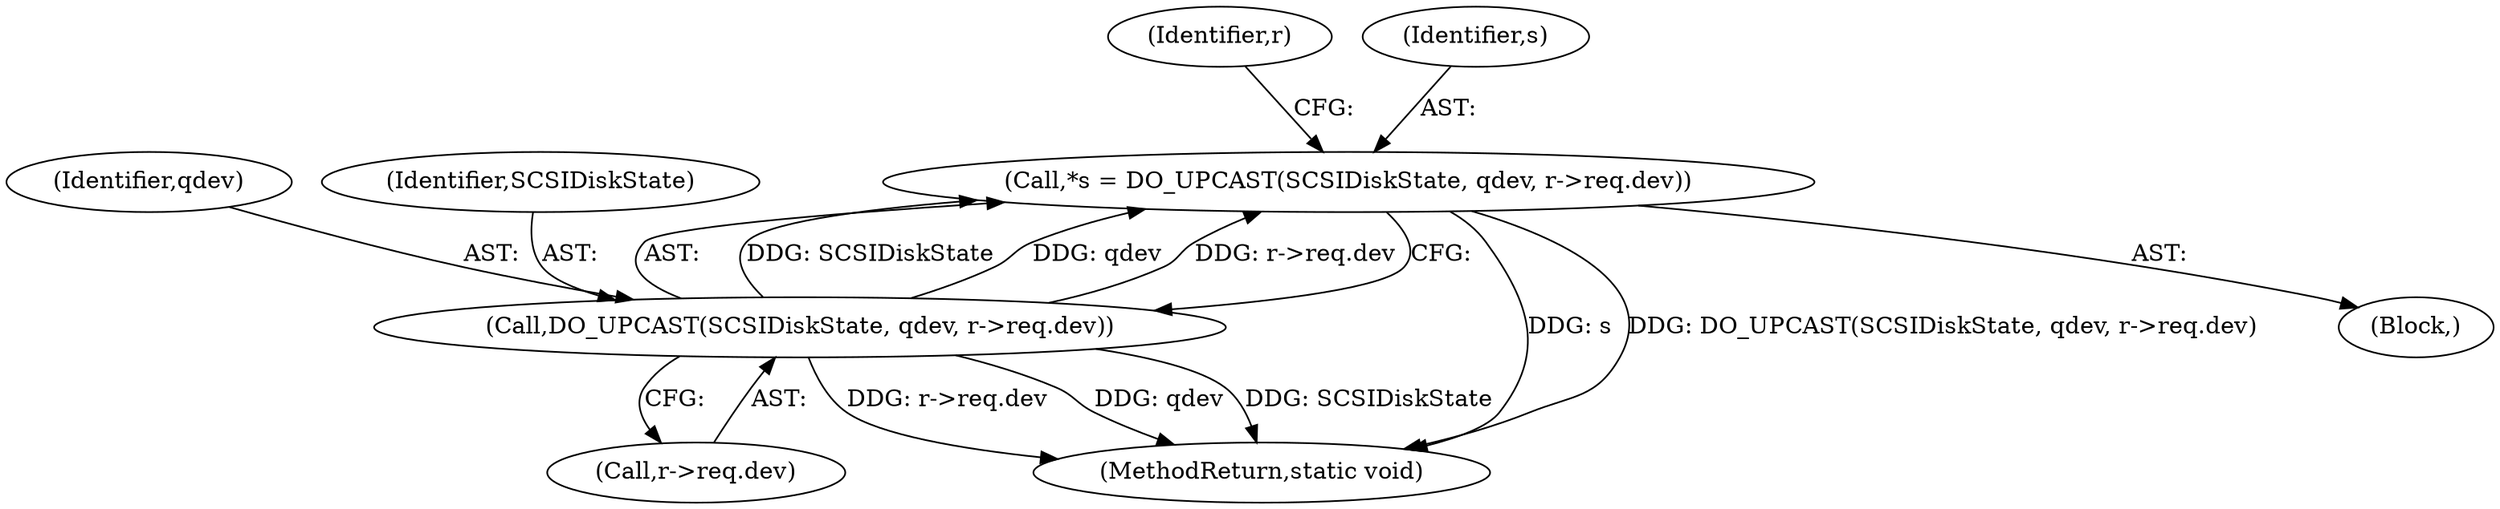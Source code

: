 digraph "0_qemu_103b40f51e4012b3b0ad20f615562a1806d7f49a@pointer" {
"1000111" [label="(Call,*s = DO_UPCAST(SCSIDiskState, qdev, r->req.dev))"];
"1000113" [label="(Call,DO_UPCAST(SCSIDiskState, qdev, r->req.dev))"];
"1000113" [label="(Call,DO_UPCAST(SCSIDiskState, qdev, r->req.dev))"];
"1000111" [label="(Call,*s = DO_UPCAST(SCSIDiskState, qdev, r->req.dev))"];
"1000115" [label="(Identifier,qdev)"];
"1000126" [label="(Identifier,r)"];
"1000112" [label="(Identifier,s)"];
"1000103" [label="(Block,)"];
"1000198" [label="(MethodReturn,static void)"];
"1000116" [label="(Call,r->req.dev)"];
"1000114" [label="(Identifier,SCSIDiskState)"];
"1000111" -> "1000103"  [label="AST: "];
"1000111" -> "1000113"  [label="CFG: "];
"1000112" -> "1000111"  [label="AST: "];
"1000113" -> "1000111"  [label="AST: "];
"1000126" -> "1000111"  [label="CFG: "];
"1000111" -> "1000198"  [label="DDG: s"];
"1000111" -> "1000198"  [label="DDG: DO_UPCAST(SCSIDiskState, qdev, r->req.dev)"];
"1000113" -> "1000111"  [label="DDG: SCSIDiskState"];
"1000113" -> "1000111"  [label="DDG: qdev"];
"1000113" -> "1000111"  [label="DDG: r->req.dev"];
"1000113" -> "1000116"  [label="CFG: "];
"1000114" -> "1000113"  [label="AST: "];
"1000115" -> "1000113"  [label="AST: "];
"1000116" -> "1000113"  [label="AST: "];
"1000113" -> "1000198"  [label="DDG: qdev"];
"1000113" -> "1000198"  [label="DDG: SCSIDiskState"];
"1000113" -> "1000198"  [label="DDG: r->req.dev"];
}
